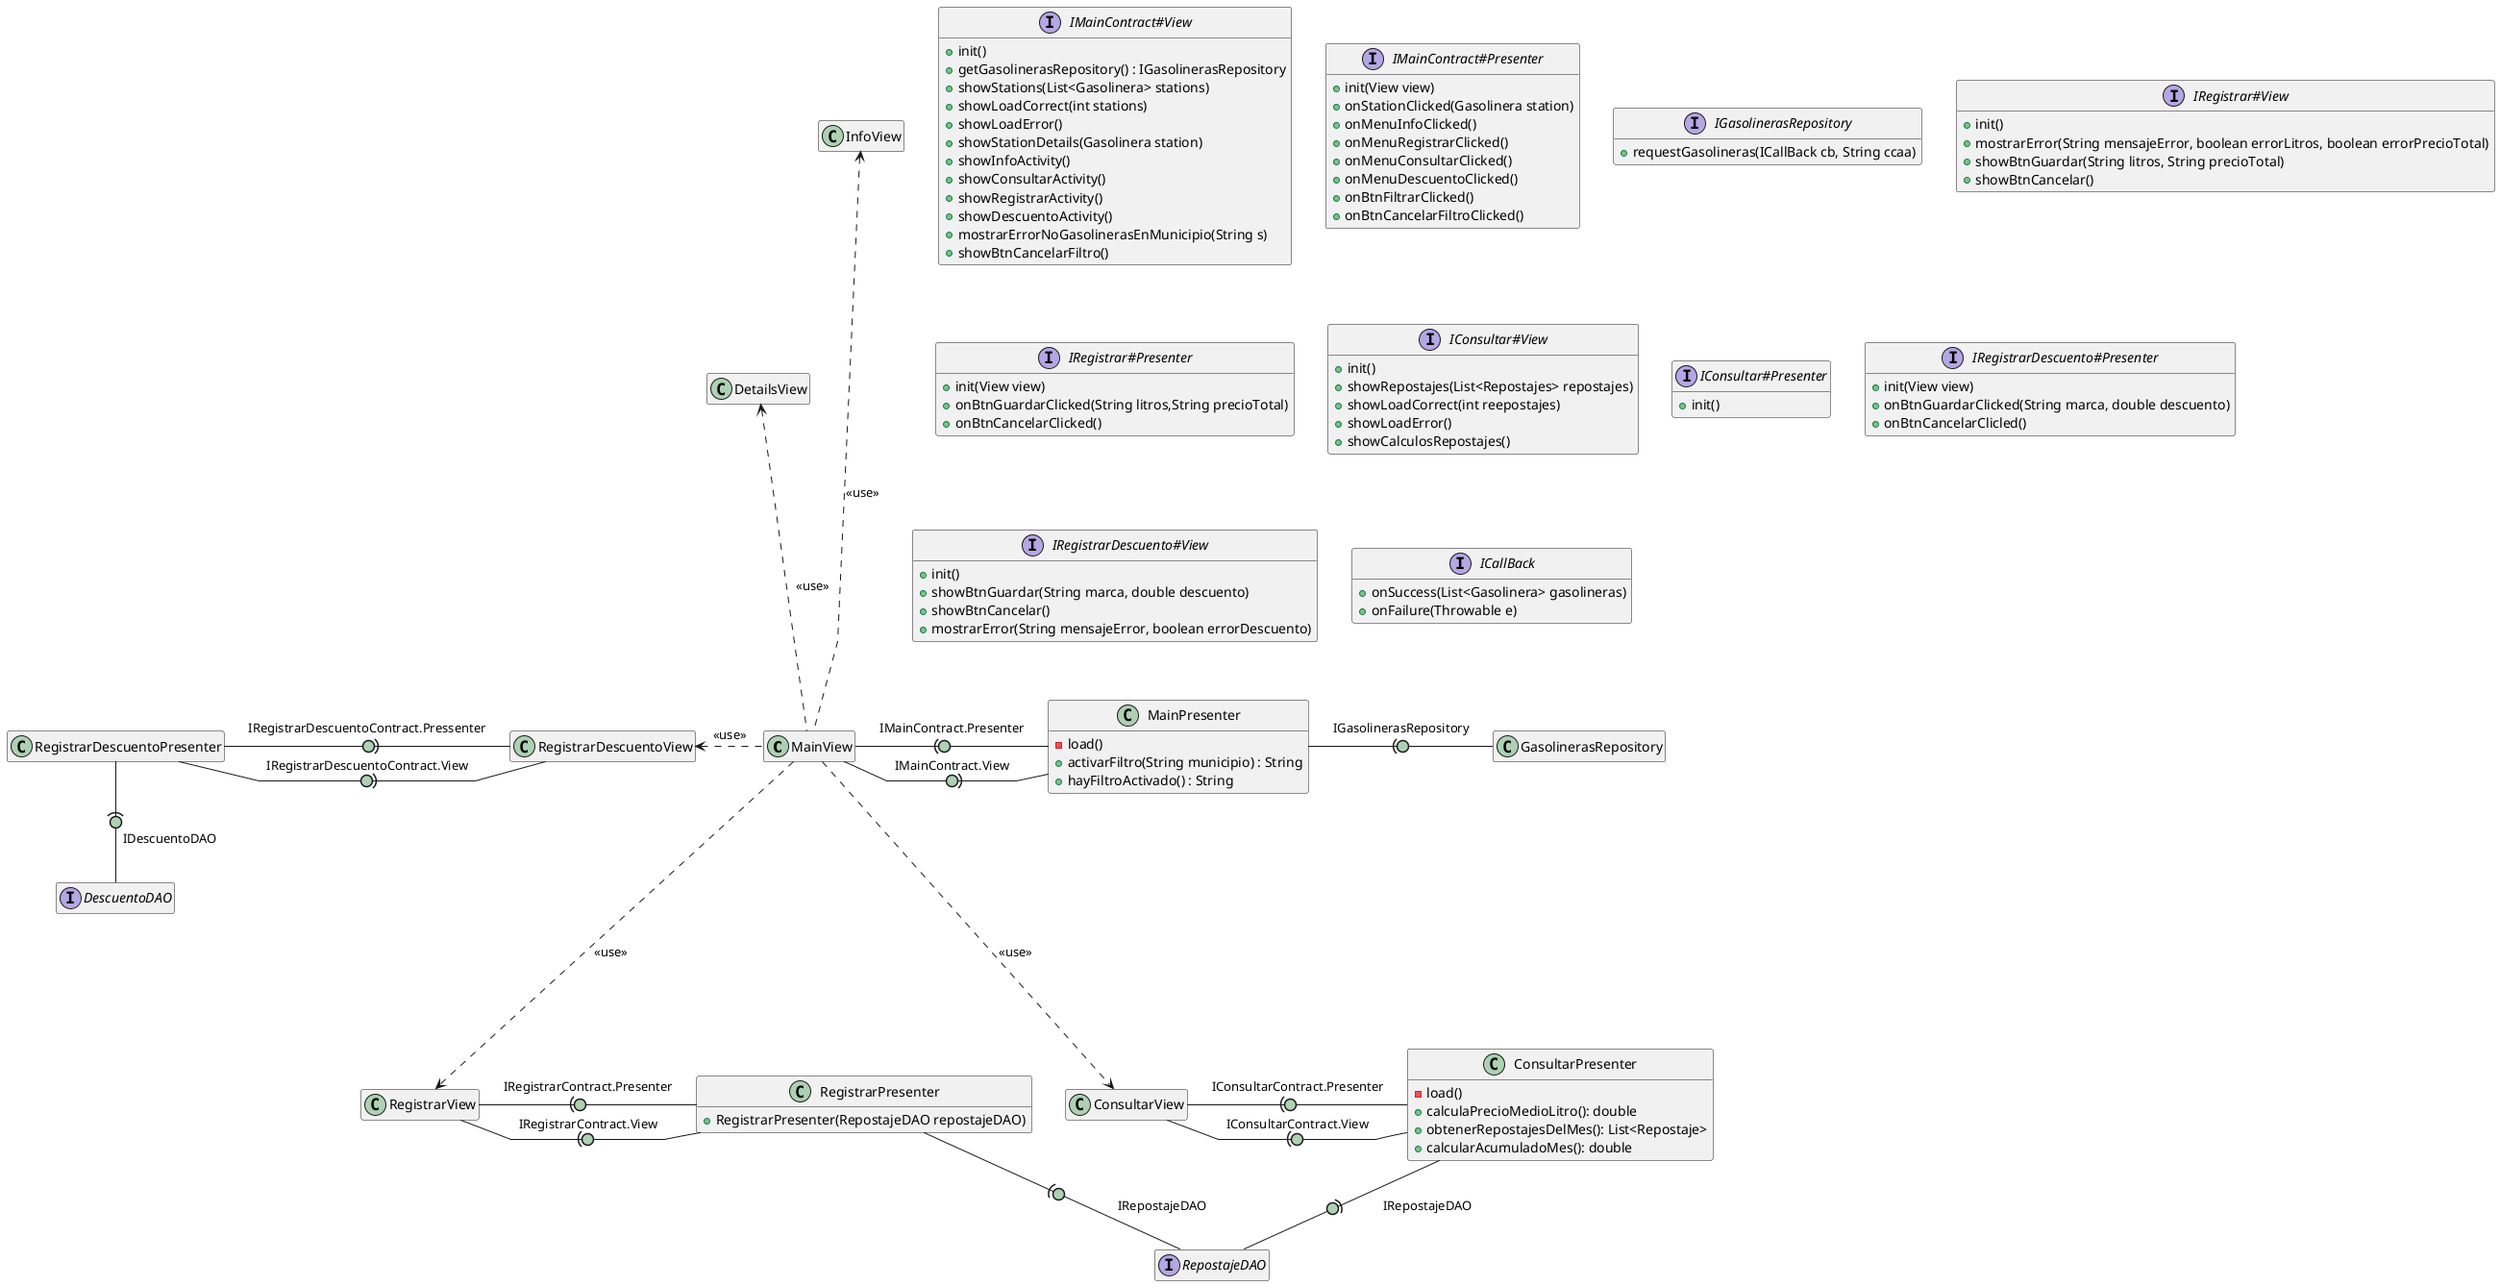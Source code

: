 @startuml
hide empty members
skinparam linetype polyline
skinparam arrowLollipopColor #ADD1B2

MainView -right(0- MainPresenter : IMainContract.Presenter
MainView -right0)- MainPresenter : IMainContract.View
MainView -up..-> InfoView : <<use>>
MainView -down..-> ConsultarView : <<use>>
MainView -down..->RegistrarView : <<use>>
MainView -left..->RegistrarDescuentoView : <<use>>
MainView -up..> DetailsView : <<use>>
MainPresenter -right(0- GasolinerasRepository : IGasolinerasRepository
RegistrarPresenter -down(0- RepostajeDAO : IRepostajeDAO
ConsultarPresenter -down(0- RepostajeDAO : IRepostajeDAO
RegistrarDescuentoPresenter -down(0- DescuentoDAO : IDescuentoDAO
RegistrarView -right(0- RegistrarPresenter : IRegistrarContract.Presenter
RegistrarView -right(0- RegistrarPresenter : IRegistrarContract.View
ConsultarView -right(0- ConsultarPresenter : IConsultarContract.Presenter
ConsultarView -right(0- ConsultarPresenter : IConsultarContract.View
RegistrarDescuentoView -left(0- RegistrarDescuentoPresenter : IRegistrarDescuentoContract.View
RegistrarDescuentoView -left(0- RegistrarDescuentoPresenter : IRegistrarDescuentoContract.Pressenter


class MainPresenter {
    - load()
    + activarFiltro(String municipio) : String
    + hayFiltroActivado() : String 
}

class RegistrarPresenter {
    + RegistrarPresenter(RepostajeDAO repostajeDAO)

}
class ConsultarPresenter {
    - load()
    + calculaPrecioMedioLitro(): double
    + obtenerRepostajesDelMes(): List<Repostaje>
    + calcularAcumuladoMes(): double
}

class RegistrarDescuentoPresenter {
    
}


interface IMainContract#View {
    + init()
    + getGasolinerasRepository() : IGasolinerasRepository
    + showStations(List<Gasolinera> stations)
    + showLoadCorrect(int stations)
    + showLoadError()
    + showStationDetails(Gasolinera station)
    + showInfoActivity()
    + showConsultarActivity()
    + showRegistrarActivity()
    + showDescuentoActivity()
    + mostrarErrorNoGasolinerasEnMunicipio(String s)
    + showBtnCancelarFiltro()

}

interface IMainContract#Presenter {
    + init(View view)
    + onStationClicked(Gasolinera station)
    + onMenuInfoClicked()
    + onMenuRegistrarClicked()
    + onMenuConsultarClicked()
    + onMenuDescuentoClicked()
    + onBtnFiltrarClicked()
    + onBtnCancelarFiltroClicked()
}

interface IGasolinerasRepository {
    + requestGasolineras(ICallBack cb, String ccaa)
}


interface IRegistrar#View {
    + init()
    + mostrarError(String mensajeError, boolean errorLitros, boolean errorPrecioTotal)
    +showBtnGuardar(String litros, String precioTotal)
    +showBtnCancelar()
}

interface IRegistrar#Presenter {
    + init(View view)
    + onBtnGuardarClicked(String litros,String precioTotal)
    + onBtnCancelarClicked()
}

interface IConsultar#View {
    + init()
    + showRepostajes(List<Repostajes> repostajes)
    + showLoadCorrect(int reepostajes)
    + showLoadError()
    + showCalculosRepostajes()
    
}

interface IConsultar#Presenter {
    + init()
}

interface IRegistrarDescuento#Presenter {
    + init(View view)
    + onBtnGuardarClicked(String marca, double descuento)
    + onBtnCancelarClicled()
}

interface IRegistrarDescuento#View {
    + init()
    + showBtnGuardar(String marca, double descuento)
    + showBtnCancelar()
    + mostrarError(String mensajeError, boolean errorDescuento)
}



interface ICallBack {
    + onSuccess(List<Gasolinera> gasolineras)
    + onFailure(Throwable e)
}

interface RepostajeDAO {
}

interface DescuentoDAO {
}
@enduml